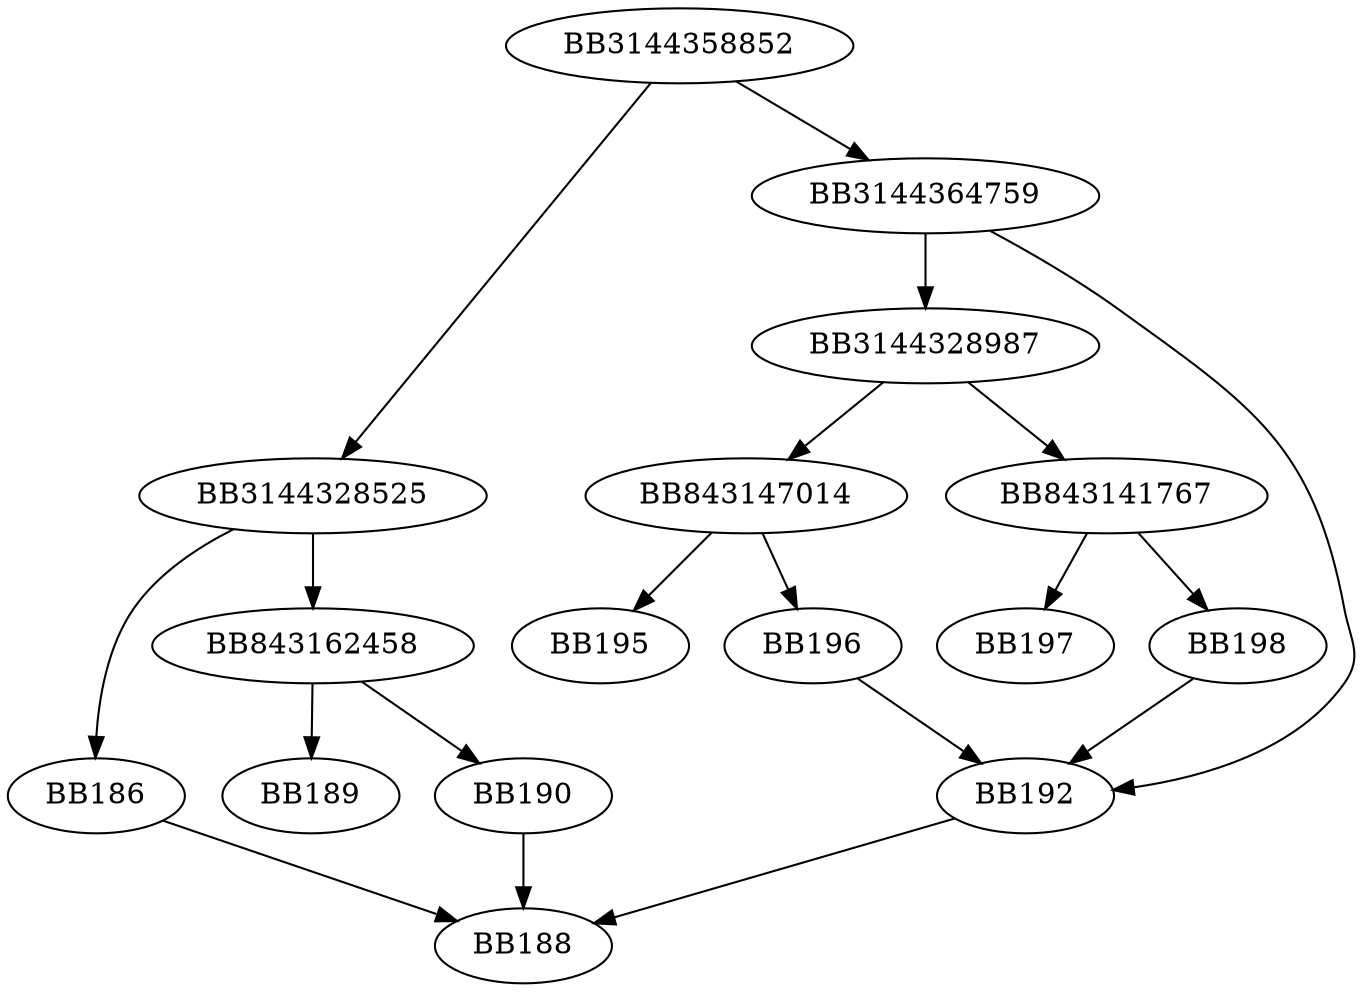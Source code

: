 digraph G{
	BB3144358852->BB3144328525;
	BB3144358852->BB3144364759;
	BB3144328525->BB186;
	BB3144328525->BB843162458;
	BB186->BB188;
	BB843162458->BB189;
	BB843162458->BB190;
	BB190->BB188;
	BB3144364759->BB3144328987;
	BB3144364759->BB192;
	BB3144328987->BB843147014;
	BB3144328987->BB843141767;
	BB843147014->BB195;
	BB843147014->BB196;
	BB196->BB192;
	BB843141767->BB197;
	BB843141767->BB198;
	BB198->BB192;
	BB192->BB188;
}
